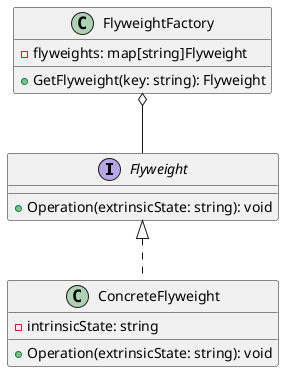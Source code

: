 @startuml

interface Flyweight {
    + Operation(extrinsicState: string): void
}

class ConcreteFlyweight {
    - intrinsicState: string
    + Operation(extrinsicState: string): void
}

Flyweight <|.. ConcreteFlyweight

class FlyweightFactory {
    - flyweights: map[string]Flyweight
    + GetFlyweight(key: string): Flyweight
}

FlyweightFactory o-- Flyweight

@enduml

